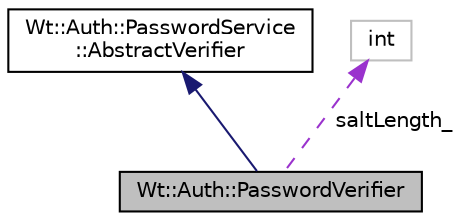 digraph "Wt::Auth::PasswordVerifier"
{
 // LATEX_PDF_SIZE
  edge [fontname="Helvetica",fontsize="10",labelfontname="Helvetica",labelfontsize="10"];
  node [fontname="Helvetica",fontsize="10",shape=record];
  Node1 [label="Wt::Auth::PasswordVerifier",height=0.2,width=0.4,color="black", fillcolor="grey75", style="filled", fontcolor="black",tooltip="Password hash computation and verification class."];
  Node2 -> Node1 [dir="back",color="midnightblue",fontsize="10",style="solid",fontname="Helvetica"];
  Node2 [label="Wt::Auth::PasswordService\l::AbstractVerifier",height=0.2,width=0.4,color="black", fillcolor="white", style="filled",URL="$classWt_1_1Auth_1_1PasswordService_1_1AbstractVerifier.html",tooltip="Abstract password hash computation and verification class."];
  Node3 -> Node1 [dir="back",color="darkorchid3",fontsize="10",style="dashed",label=" saltLength_" ,fontname="Helvetica"];
  Node3 [label="int",height=0.2,width=0.4,color="grey75", fillcolor="white", style="filled",tooltip=" "];
}
